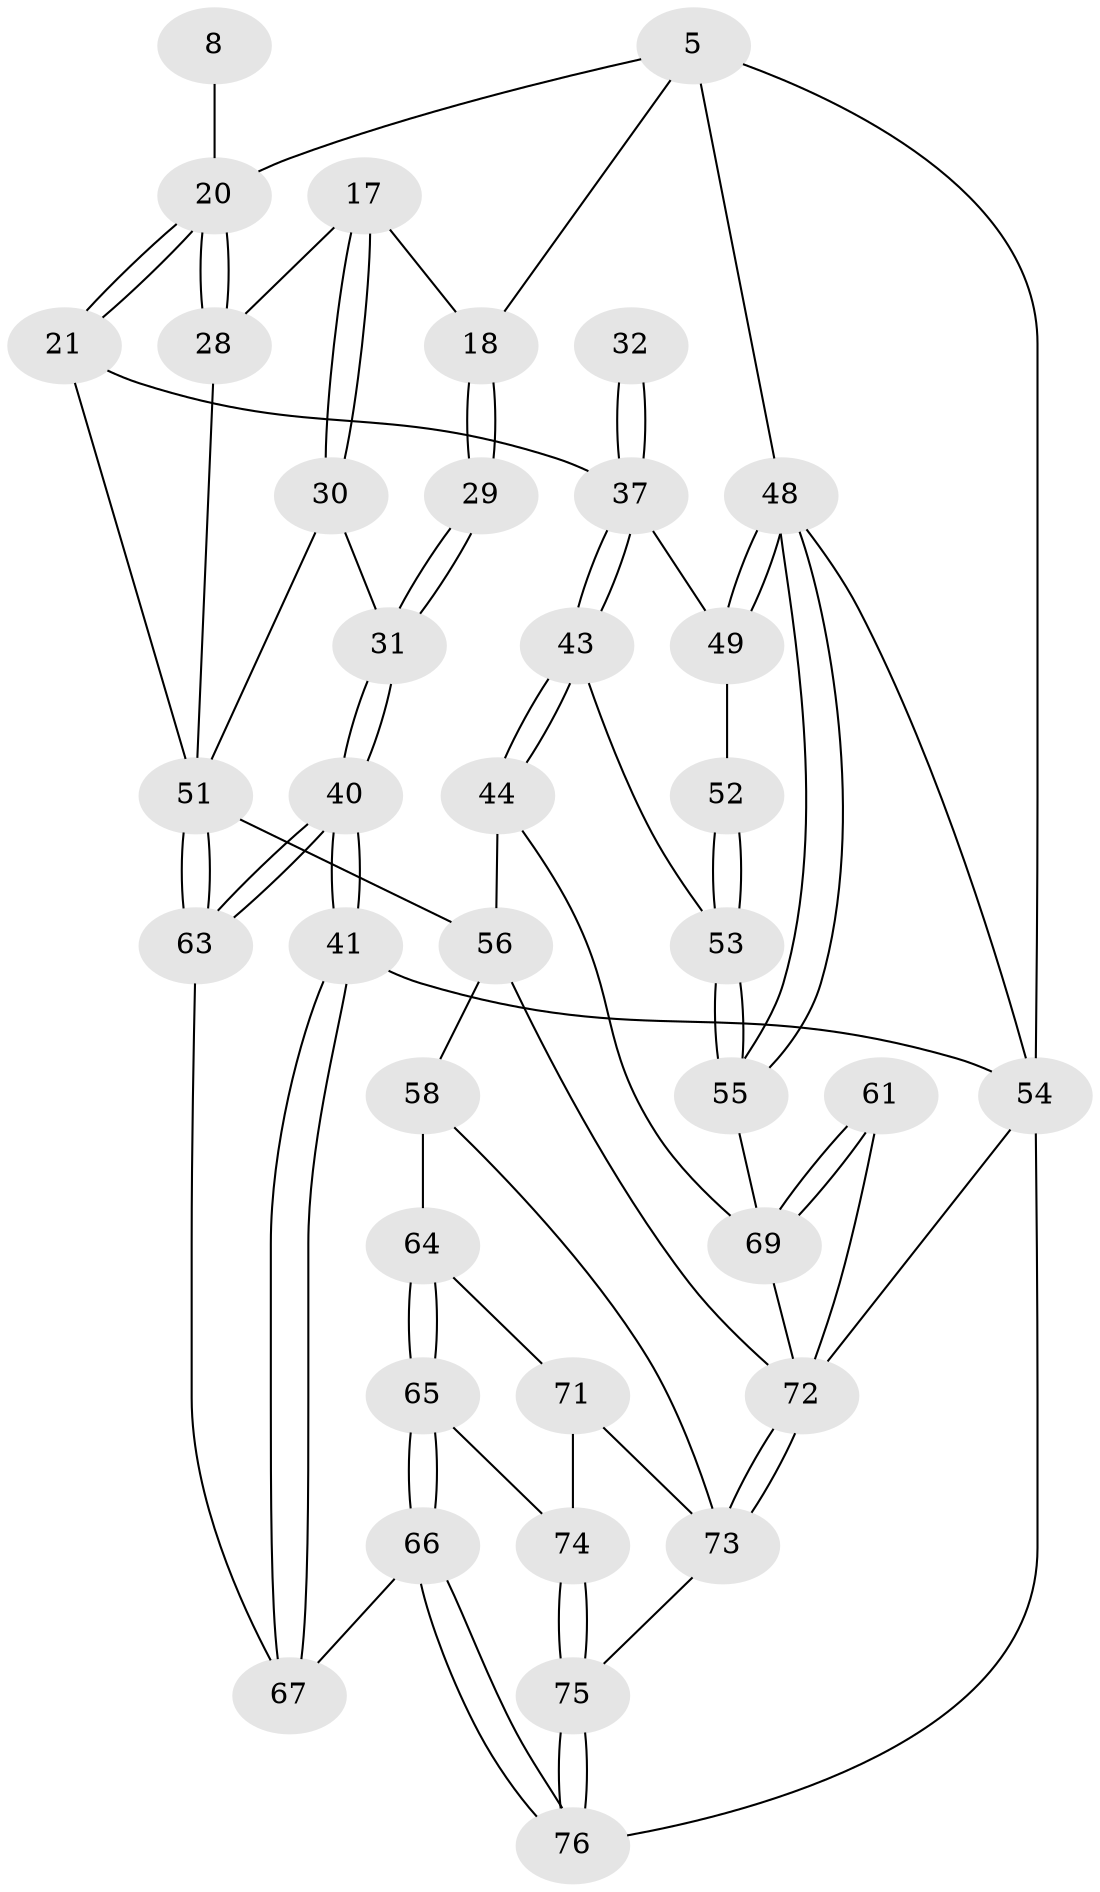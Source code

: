 // original degree distribution, {3: 0.05263157894736842, 4: 0.2236842105263158, 6: 0.25, 5: 0.47368421052631576}
// Generated by graph-tools (version 1.1) at 2025/02/03/09/25 05:02:16]
// undirected, 38 vertices, 84 edges
graph export_dot {
graph [start="1"]
  node [color=gray90,style=filled];
  5 [pos="+0+0",super="+4"];
  8 [pos="+0.5280170484471737+0.1679577731864575",super="+2"];
  17 [pos="+0.12949110821817175+0.32670192032123835"];
  18 [pos="+0.11789391551111733+0.31563298212682944",super="+15+14"];
  20 [pos="+0.5491081739383636+0.34022825302271237",super="+10+19+11+6"];
  21 [pos="+0.5639911417312587+0.37366185196610485"];
  28 [pos="+0.2580485287390387+0.3591021006197115",super="+16+13"];
  29 [pos="+0+0.20253332810557112"];
  30 [pos="+0.0918406284793636+0.5048241195604563"];
  31 [pos="+0+0.4637355584697649"];
  32 [pos="+0.7172640954604251+0.4543847690872129"];
  37 [pos="+0.7675405634478933+0.5304731390677698",super="+36+26+27"];
  40 [pos="+0+0.8144206280733804"];
  41 [pos="+0+1"];
  43 [pos="+0.7676655990718952+0.555853007488865"];
  44 [pos="+0.7397863509599881+0.6093458916157788"];
  48 [pos="+1+0.774558691169697",super="+47"];
  49 [pos="+0.9715649218576045+0.6070106637761201",super="+38+39+25"];
  51 [pos="+0.25772063569835113+0.627685258730625",super="+34+35"];
  52 [pos="+0.939969488252733+0.5847443356254837"];
  53 [pos="+0.8622380969244873+0.6142856293957966"];
  54 [pos="+1+1",super="+42"];
  55 [pos="+0.9210733278359872+0.765424278061527"];
  56 [pos="+0.616693316006875+0.8148131535024111",super="+46+50"];
  58 [pos="+0.47269892091826854+0.8028186279781692",super="+57"];
  61 [pos="+0.6783463978568672+0.8011256675867034"];
  63 [pos="+0.25339724741081887+0.6332725803809266"];
  64 [pos="+0.4360812232934605+0.8558275716338293"];
  65 [pos="+0.3713367318363234+0.9204468794728756"];
  66 [pos="+0.24580653701266966+1"];
  67 [pos="+0.22193811342058495+0.7525266347380288"];
  69 [pos="+0.8515469159876191+0.931025253173963",super="+60"];
  71 [pos="+0.4701165760137501+0.9802165834049681"];
  72 [pos="+0.7713518564529749+1",super="+62+68"];
  73 [pos="+0.5569460981141765+1",super="+70"];
  74 [pos="+0.4349581896674451+0.9876146768555107"];
  75 [pos="+0.43964657010692254+1"];
  76 [pos="+0.07743216746432834+1"];
  5 -- 54 [weight=2];
  5 -- 18;
  5 -- 20 [weight=2];
  5 -- 48;
  8 -- 20 [weight=2];
  17 -- 18;
  17 -- 30;
  17 -- 30;
  17 -- 28;
  18 -- 29 [weight=2];
  18 -- 29;
  20 -- 21;
  20 -- 21;
  20 -- 28 [weight=3];
  20 -- 28;
  21 -- 37;
  21 -- 51;
  28 -- 51;
  29 -- 31;
  29 -- 31;
  30 -- 31;
  30 -- 51;
  31 -- 40;
  31 -- 40;
  32 -- 37 [weight=3];
  32 -- 37;
  37 -- 43;
  37 -- 43;
  37 -- 49 [weight=2];
  40 -- 41;
  40 -- 41;
  40 -- 63;
  40 -- 63;
  41 -- 67;
  41 -- 67;
  41 -- 54;
  43 -- 44;
  43 -- 44;
  43 -- 53;
  44 -- 69;
  44 -- 56;
  48 -- 49 [weight=2];
  48 -- 49;
  48 -- 55;
  48 -- 55;
  48 -- 54;
  49 -- 52 [weight=2];
  51 -- 63;
  51 -- 63;
  51 -- 56 [weight=2];
  52 -- 53;
  52 -- 53;
  53 -- 55;
  53 -- 55;
  54 -- 76;
  54 -- 72;
  55 -- 69;
  56 -- 72;
  56 -- 58 [weight=2];
  58 -- 64;
  58 -- 73;
  61 -- 69 [weight=2];
  61 -- 69;
  61 -- 72;
  63 -- 67;
  64 -- 65;
  64 -- 65;
  64 -- 71;
  65 -- 66;
  65 -- 66;
  65 -- 74;
  66 -- 67;
  66 -- 76;
  66 -- 76;
  69 -- 72;
  71 -- 74;
  71 -- 73;
  72 -- 73;
  72 -- 73;
  73 -- 75;
  74 -- 75;
  74 -- 75;
  75 -- 76;
  75 -- 76;
}
